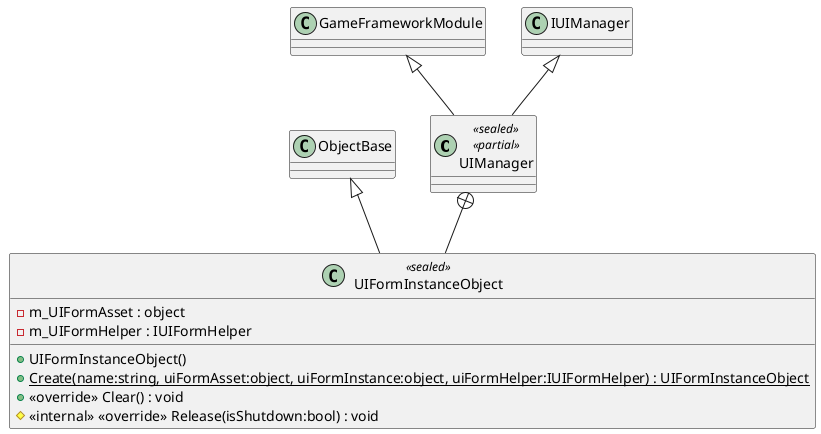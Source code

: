 @startuml
class UIManager <<sealed>> <<partial>> {
}
class UIFormInstanceObject <<sealed>> {
    - m_UIFormAsset : object
    - m_UIFormHelper : IUIFormHelper
    + UIFormInstanceObject()
    + {static} Create(name:string, uiFormAsset:object, uiFormInstance:object, uiFormHelper:IUIFormHelper) : UIFormInstanceObject
    + <<override>> Clear() : void
    # <<internal>> <<override>> Release(isShutdown:bool) : void
}
GameFrameworkModule <|-- UIManager
IUIManager <|-- UIManager
UIManager +-- UIFormInstanceObject
ObjectBase <|-- UIFormInstanceObject
@enduml
